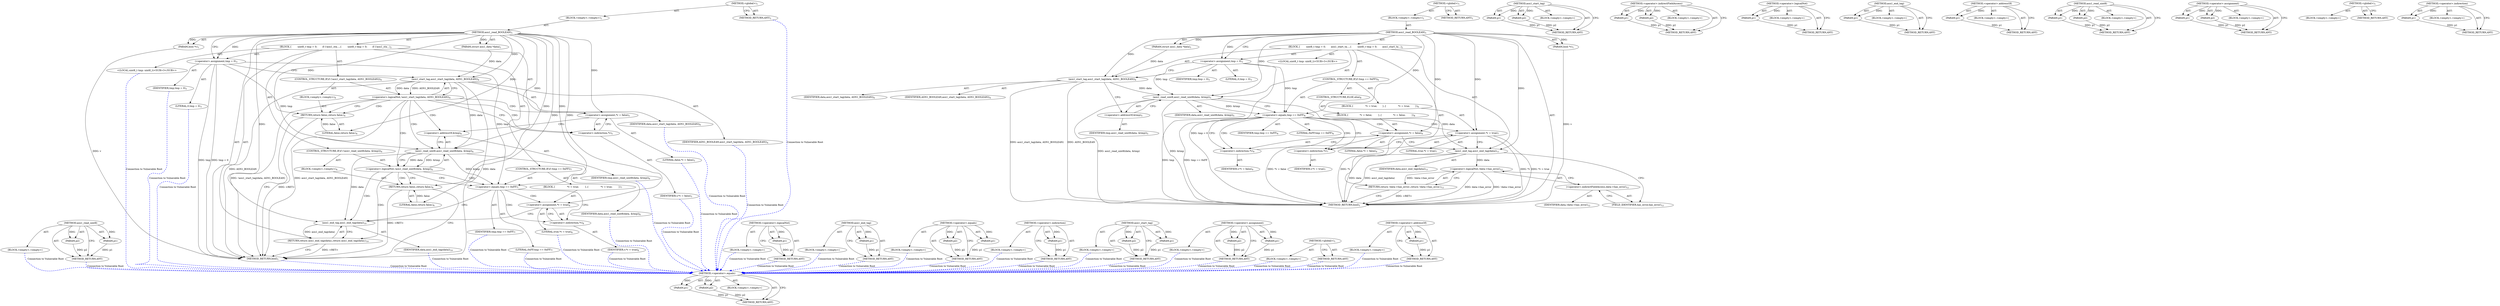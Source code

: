 digraph "&lt;operator&gt;.addressOf" {
vulnerable_89 [label=<(METHOD,&lt;operator&gt;.equals)>];
vulnerable_90 [label=<(PARAM,p1)>];
vulnerable_91 [label=<(PARAM,p2)>];
vulnerable_92 [label=<(BLOCK,&lt;empty&gt;,&lt;empty&gt;)>];
vulnerable_93 [label=<(METHOD_RETURN,ANY)>];
vulnerable_6 [label=<(METHOD,&lt;global&gt;)<SUB>1</SUB>>];
vulnerable_7 [label=<(BLOCK,&lt;empty&gt;,&lt;empty&gt;)<SUB>1</SUB>>];
vulnerable_8 [label=<(METHOD,asn1_read_BOOLEAN)<SUB>1</SUB>>];
vulnerable_9 [label=<(PARAM,struct asn1_data *data)<SUB>1</SUB>>];
vulnerable_10 [label=<(PARAM,bool *v)<SUB>1</SUB>>];
vulnerable_11 [label=<(BLOCK,{
        uint8_t tmp = 0;
       asn1_start_ta...,{
        uint8_t tmp = 0;
       asn1_start_ta...)<SUB>2</SUB>>];
vulnerable_12 [label="<(LOCAL,uint8_t tmp: uint8_t)<SUB>3</SUB>>"];
vulnerable_13 [label=<(&lt;operator&gt;.assignment,tmp = 0)<SUB>3</SUB>>];
vulnerable_14 [label=<(IDENTIFIER,tmp,tmp = 0)<SUB>3</SUB>>];
vulnerable_15 [label=<(LITERAL,0,tmp = 0)<SUB>3</SUB>>];
vulnerable_16 [label=<(asn1_start_tag,asn1_start_tag(data, ASN1_BOOLEAN))<SUB>4</SUB>>];
vulnerable_17 [label=<(IDENTIFIER,data,asn1_start_tag(data, ASN1_BOOLEAN))<SUB>4</SUB>>];
vulnerable_18 [label=<(IDENTIFIER,ASN1_BOOLEAN,asn1_start_tag(data, ASN1_BOOLEAN))<SUB>4</SUB>>];
vulnerable_19 [label=<(asn1_read_uint8,asn1_read_uint8(data, &amp;tmp))<SUB>5</SUB>>];
vulnerable_20 [label=<(IDENTIFIER,data,asn1_read_uint8(data, &amp;tmp))<SUB>5</SUB>>];
vulnerable_21 [label=<(&lt;operator&gt;.addressOf,&amp;tmp)<SUB>5</SUB>>];
vulnerable_22 [label=<(IDENTIFIER,tmp,asn1_read_uint8(data, &amp;tmp))<SUB>5</SUB>>];
vulnerable_23 [label=<(CONTROL_STRUCTURE,IF,if (tmp == 0xFF))<SUB>6</SUB>>];
vulnerable_24 [label=<(&lt;operator&gt;.equals,tmp == 0xFF)<SUB>6</SUB>>];
vulnerable_25 [label=<(IDENTIFIER,tmp,tmp == 0xFF)<SUB>6</SUB>>];
vulnerable_26 [label=<(LITERAL,0xFF,tmp == 0xFF)<SUB>6</SUB>>];
vulnerable_27 [label=<(BLOCK,{
                *v = true;
       },{
                *v = true;
       })<SUB>6</SUB>>];
vulnerable_28 [label=<(&lt;operator&gt;.assignment,*v = true)<SUB>7</SUB>>];
vulnerable_29 [label=<(&lt;operator&gt;.indirection,*v)<SUB>7</SUB>>];
vulnerable_30 [label=<(IDENTIFIER,v,*v = true)<SUB>7</SUB>>];
vulnerable_31 [label=<(LITERAL,true,*v = true)<SUB>7</SUB>>];
vulnerable_32 [label=<(CONTROL_STRUCTURE,ELSE,else)<SUB>8</SUB>>];
vulnerable_33 [label=<(BLOCK,{
               *v = false;
        },{
               *v = false;
        })<SUB>8</SUB>>];
vulnerable_34 [label=<(&lt;operator&gt;.assignment,*v = false)<SUB>9</SUB>>];
vulnerable_35 [label=<(&lt;operator&gt;.indirection,*v)<SUB>9</SUB>>];
vulnerable_36 [label=<(IDENTIFIER,v,*v = false)<SUB>9</SUB>>];
vulnerable_37 [label=<(LITERAL,false,*v = false)<SUB>9</SUB>>];
vulnerable_38 [label=<(asn1_end_tag,asn1_end_tag(data))<SUB>11</SUB>>];
vulnerable_39 [label=<(IDENTIFIER,data,asn1_end_tag(data))<SUB>11</SUB>>];
vulnerable_40 [label=<(RETURN,return !data-&gt;has_error;,return !data-&gt;has_error;)<SUB>12</SUB>>];
vulnerable_41 [label=<(&lt;operator&gt;.logicalNot,!data-&gt;has_error)<SUB>12</SUB>>];
vulnerable_42 [label=<(&lt;operator&gt;.indirectFieldAccess,data-&gt;has_error)<SUB>12</SUB>>];
vulnerable_43 [label=<(IDENTIFIER,data,!data-&gt;has_error)<SUB>12</SUB>>];
vulnerable_44 [label=<(FIELD_IDENTIFIER,has_error,has_error)<SUB>12</SUB>>];
vulnerable_45 [label=<(METHOD_RETURN,bool)<SUB>1</SUB>>];
vulnerable_47 [label=<(METHOD_RETURN,ANY)<SUB>1</SUB>>];
vulnerable_75 [label=<(METHOD,asn1_start_tag)>];
vulnerable_76 [label=<(PARAM,p1)>];
vulnerable_77 [label=<(PARAM,p2)>];
vulnerable_78 [label=<(BLOCK,&lt;empty&gt;,&lt;empty&gt;)>];
vulnerable_79 [label=<(METHOD_RETURN,ANY)>];
vulnerable_106 [label=<(METHOD,&lt;operator&gt;.indirectFieldAccess)>];
vulnerable_107 [label=<(PARAM,p1)>];
vulnerable_108 [label=<(PARAM,p2)>];
vulnerable_109 [label=<(BLOCK,&lt;empty&gt;,&lt;empty&gt;)>];
vulnerable_110 [label=<(METHOD_RETURN,ANY)>];
vulnerable_102 [label=<(METHOD,&lt;operator&gt;.logicalNot)>];
vulnerable_103 [label=<(PARAM,p1)>];
vulnerable_104 [label=<(BLOCK,&lt;empty&gt;,&lt;empty&gt;)>];
vulnerable_105 [label=<(METHOD_RETURN,ANY)>];
vulnerable_98 [label=<(METHOD,asn1_end_tag)>];
vulnerable_99 [label=<(PARAM,p1)>];
vulnerable_100 [label=<(BLOCK,&lt;empty&gt;,&lt;empty&gt;)>];
vulnerable_101 [label=<(METHOD_RETURN,ANY)>];
vulnerable_85 [label=<(METHOD,&lt;operator&gt;.addressOf)>];
vulnerable_86 [label=<(PARAM,p1)>];
vulnerable_87 [label=<(BLOCK,&lt;empty&gt;,&lt;empty&gt;)>];
vulnerable_88 [label=<(METHOD_RETURN,ANY)>];
vulnerable_80 [label=<(METHOD,asn1_read_uint8)>];
vulnerable_81 [label=<(PARAM,p1)>];
vulnerable_82 [label=<(PARAM,p2)>];
vulnerable_83 [label=<(BLOCK,&lt;empty&gt;,&lt;empty&gt;)>];
vulnerable_84 [label=<(METHOD_RETURN,ANY)>];
vulnerable_70 [label=<(METHOD,&lt;operator&gt;.assignment)>];
vulnerable_71 [label=<(PARAM,p1)>];
vulnerable_72 [label=<(PARAM,p2)>];
vulnerable_73 [label=<(BLOCK,&lt;empty&gt;,&lt;empty&gt;)>];
vulnerable_74 [label=<(METHOD_RETURN,ANY)>];
vulnerable_64 [label=<(METHOD,&lt;global&gt;)<SUB>1</SUB>>];
vulnerable_65 [label=<(BLOCK,&lt;empty&gt;,&lt;empty&gt;)>];
vulnerable_66 [label=<(METHOD_RETURN,ANY)>];
vulnerable_94 [label=<(METHOD,&lt;operator&gt;.indirection)>];
vulnerable_95 [label=<(PARAM,p1)>];
vulnerable_96 [label=<(BLOCK,&lt;empty&gt;,&lt;empty&gt;)>];
vulnerable_97 [label=<(METHOD_RETURN,ANY)>];
fixed_92 [label=<(METHOD,asn1_read_uint8)>];
fixed_93 [label=<(PARAM,p1)>];
fixed_94 [label=<(PARAM,p2)>];
fixed_95 [label=<(BLOCK,&lt;empty&gt;,&lt;empty&gt;)>];
fixed_96 [label=<(METHOD_RETURN,ANY)>];
fixed_6 [label=<(METHOD,&lt;global&gt;)<SUB>1</SUB>>];
fixed_7 [label=<(BLOCK,&lt;empty&gt;,&lt;empty&gt;)<SUB>1</SUB>>];
fixed_8 [label=<(METHOD,asn1_read_BOOLEAN)<SUB>1</SUB>>];
fixed_9 [label=<(PARAM,struct asn1_data *data)<SUB>1</SUB>>];
fixed_10 [label=<(PARAM,bool *v)<SUB>1</SUB>>];
fixed_11 [label=<(BLOCK,{
        uint8_t tmp = 0;
       if (!asn1_sta...,{
        uint8_t tmp = 0;
       if (!asn1_sta...)<SUB>2</SUB>>];
fixed_12 [label="<(LOCAL,uint8_t tmp: uint8_t)<SUB>3</SUB>>"];
fixed_13 [label=<(&lt;operator&gt;.assignment,tmp = 0)<SUB>3</SUB>>];
fixed_14 [label=<(IDENTIFIER,tmp,tmp = 0)<SUB>3</SUB>>];
fixed_15 [label=<(LITERAL,0,tmp = 0)<SUB>3</SUB>>];
fixed_16 [label=<(CONTROL_STRUCTURE,IF,if (!asn1_start_tag(data, ASN1_BOOLEAN)))<SUB>4</SUB>>];
fixed_17 [label=<(&lt;operator&gt;.logicalNot,!asn1_start_tag(data, ASN1_BOOLEAN))<SUB>4</SUB>>];
fixed_18 [label=<(asn1_start_tag,asn1_start_tag(data, ASN1_BOOLEAN))<SUB>4</SUB>>];
fixed_19 [label=<(IDENTIFIER,data,asn1_start_tag(data, ASN1_BOOLEAN))<SUB>4</SUB>>];
fixed_20 [label=<(IDENTIFIER,ASN1_BOOLEAN,asn1_start_tag(data, ASN1_BOOLEAN))<SUB>4</SUB>>];
fixed_21 [label=<(BLOCK,&lt;empty&gt;,&lt;empty&gt;)<SUB>4</SUB>>];
fixed_22 [label=<(RETURN,return false;,return false;)<SUB>4</SUB>>];
fixed_23 [label=<(LITERAL,false,return false;)<SUB>4</SUB>>];
fixed_24 [label=<(&lt;operator&gt;.assignment,*v = false)<SUB>5</SUB>>];
fixed_25 [label=<(&lt;operator&gt;.indirection,*v)<SUB>5</SUB>>];
fixed_26 [label=<(IDENTIFIER,v,*v = false)<SUB>5</SUB>>];
fixed_27 [label=<(LITERAL,false,*v = false)<SUB>5</SUB>>];
fixed_28 [label=<(CONTROL_STRUCTURE,IF,if (!asn1_read_uint8(data, &amp;tmp)))<SUB>6</SUB>>];
fixed_29 [label=<(&lt;operator&gt;.logicalNot,!asn1_read_uint8(data, &amp;tmp))<SUB>6</SUB>>];
fixed_30 [label=<(asn1_read_uint8,asn1_read_uint8(data, &amp;tmp))<SUB>6</SUB>>];
fixed_31 [label=<(IDENTIFIER,data,asn1_read_uint8(data, &amp;tmp))<SUB>6</SUB>>];
fixed_32 [label=<(&lt;operator&gt;.addressOf,&amp;tmp)<SUB>6</SUB>>];
fixed_33 [label=<(IDENTIFIER,tmp,asn1_read_uint8(data, &amp;tmp))<SUB>6</SUB>>];
fixed_34 [label=<(BLOCK,&lt;empty&gt;,&lt;empty&gt;)<SUB>6</SUB>>];
fixed_35 [label=<(RETURN,return false;,return false;)<SUB>6</SUB>>];
fixed_36 [label=<(LITERAL,false,return false;)<SUB>6</SUB>>];
fixed_37 [label=<(CONTROL_STRUCTURE,IF,if (tmp == 0xFF))<SUB>7</SUB>>];
fixed_38 [label=<(&lt;operator&gt;.equals,tmp == 0xFF)<SUB>7</SUB>>];
fixed_39 [label=<(IDENTIFIER,tmp,tmp == 0xFF)<SUB>7</SUB>>];
fixed_40 [label=<(LITERAL,0xFF,tmp == 0xFF)<SUB>7</SUB>>];
fixed_41 [label=<(BLOCK,{
                *v = true;
        },{
                *v = true;
        })<SUB>7</SUB>>];
fixed_42 [label=<(&lt;operator&gt;.assignment,*v = true)<SUB>8</SUB>>];
fixed_43 [label=<(&lt;operator&gt;.indirection,*v)<SUB>8</SUB>>];
fixed_44 [label=<(IDENTIFIER,v,*v = true)<SUB>8</SUB>>];
fixed_45 [label=<(LITERAL,true,*v = true)<SUB>8</SUB>>];
fixed_46 [label=<(RETURN,return asn1_end_tag(data);,return asn1_end_tag(data);)<SUB>10</SUB>>];
fixed_47 [label=<(asn1_end_tag,asn1_end_tag(data))<SUB>10</SUB>>];
fixed_48 [label=<(IDENTIFIER,data,asn1_end_tag(data))<SUB>10</SUB>>];
fixed_49 [label=<(METHOD_RETURN,bool)<SUB>1</SUB>>];
fixed_51 [label=<(METHOD_RETURN,ANY)<SUB>1</SUB>>];
fixed_79 [label=<(METHOD,&lt;operator&gt;.logicalNot)>];
fixed_80 [label=<(PARAM,p1)>];
fixed_81 [label=<(BLOCK,&lt;empty&gt;,&lt;empty&gt;)>];
fixed_82 [label=<(METHOD_RETURN,ANY)>];
fixed_106 [label=<(METHOD,asn1_end_tag)>];
fixed_107 [label=<(PARAM,p1)>];
fixed_108 [label=<(BLOCK,&lt;empty&gt;,&lt;empty&gt;)>];
fixed_109 [label=<(METHOD_RETURN,ANY)>];
fixed_101 [label=<(METHOD,&lt;operator&gt;.equals)>];
fixed_102 [label=<(PARAM,p1)>];
fixed_103 [label=<(PARAM,p2)>];
fixed_104 [label=<(BLOCK,&lt;empty&gt;,&lt;empty&gt;)>];
fixed_105 [label=<(METHOD_RETURN,ANY)>];
fixed_88 [label=<(METHOD,&lt;operator&gt;.indirection)>];
fixed_89 [label=<(PARAM,p1)>];
fixed_90 [label=<(BLOCK,&lt;empty&gt;,&lt;empty&gt;)>];
fixed_91 [label=<(METHOD_RETURN,ANY)>];
fixed_83 [label=<(METHOD,asn1_start_tag)>];
fixed_84 [label=<(PARAM,p1)>];
fixed_85 [label=<(PARAM,p2)>];
fixed_86 [label=<(BLOCK,&lt;empty&gt;,&lt;empty&gt;)>];
fixed_87 [label=<(METHOD_RETURN,ANY)>];
fixed_74 [label=<(METHOD,&lt;operator&gt;.assignment)>];
fixed_75 [label=<(PARAM,p1)>];
fixed_76 [label=<(PARAM,p2)>];
fixed_77 [label=<(BLOCK,&lt;empty&gt;,&lt;empty&gt;)>];
fixed_78 [label=<(METHOD_RETURN,ANY)>];
fixed_68 [label=<(METHOD,&lt;global&gt;)<SUB>1</SUB>>];
fixed_69 [label=<(BLOCK,&lt;empty&gt;,&lt;empty&gt;)>];
fixed_70 [label=<(METHOD_RETURN,ANY)>];
fixed_97 [label=<(METHOD,&lt;operator&gt;.addressOf)>];
fixed_98 [label=<(PARAM,p1)>];
fixed_99 [label=<(BLOCK,&lt;empty&gt;,&lt;empty&gt;)>];
fixed_100 [label=<(METHOD_RETURN,ANY)>];
vulnerable_89 -> vulnerable_90  [key=0, label="AST: "];
vulnerable_89 -> vulnerable_90  [key=1, label="DDG: "];
vulnerable_89 -> vulnerable_92  [key=0, label="AST: "];
vulnerable_89 -> vulnerable_91  [key=0, label="AST: "];
vulnerable_89 -> vulnerable_91  [key=1, label="DDG: "];
vulnerable_89 -> vulnerable_93  [key=0, label="AST: "];
vulnerable_89 -> vulnerable_93  [key=1, label="CFG: "];
vulnerable_90 -> vulnerable_93  [key=0, label="DDG: p1"];
vulnerable_91 -> vulnerable_93  [key=0, label="DDG: p2"];
vulnerable_6 -> vulnerable_7  [key=0, label="AST: "];
vulnerable_6 -> vulnerable_47  [key=0, label="AST: "];
vulnerable_6 -> vulnerable_47  [key=1, label="CFG: "];
vulnerable_7 -> vulnerable_8  [key=0, label="AST: "];
vulnerable_8 -> vulnerable_9  [key=0, label="AST: "];
vulnerable_8 -> vulnerable_9  [key=1, label="DDG: "];
vulnerable_8 -> vulnerable_10  [key=0, label="AST: "];
vulnerable_8 -> vulnerable_10  [key=1, label="DDG: "];
vulnerable_8 -> vulnerable_11  [key=0, label="AST: "];
vulnerable_8 -> vulnerable_45  [key=0, label="AST: "];
vulnerable_8 -> vulnerable_13  [key=0, label="CFG: "];
vulnerable_8 -> vulnerable_13  [key=1, label="DDG: "];
vulnerable_8 -> vulnerable_16  [key=0, label="DDG: "];
vulnerable_8 -> vulnerable_19  [key=0, label="DDG: "];
vulnerable_8 -> vulnerable_38  [key=0, label="DDG: "];
vulnerable_8 -> vulnerable_24  [key=0, label="DDG: "];
vulnerable_8 -> vulnerable_28  [key=0, label="DDG: "];
vulnerable_8 -> vulnerable_34  [key=0, label="DDG: "];
vulnerable_9 -> vulnerable_16  [key=0, label="DDG: data"];
vulnerable_10 -> vulnerable_45  [key=0, label="DDG: v"];
vulnerable_11 -> vulnerable_12  [key=0, label="AST: "];
vulnerable_11 -> vulnerable_13  [key=0, label="AST: "];
vulnerable_11 -> vulnerable_16  [key=0, label="AST: "];
vulnerable_11 -> vulnerable_19  [key=0, label="AST: "];
vulnerable_11 -> vulnerable_23  [key=0, label="AST: "];
vulnerable_11 -> vulnerable_38  [key=0, label="AST: "];
vulnerable_11 -> vulnerable_40  [key=0, label="AST: "];
vulnerable_13 -> vulnerable_14  [key=0, label="AST: "];
vulnerable_13 -> vulnerable_15  [key=0, label="AST: "];
vulnerable_13 -> vulnerable_16  [key=0, label="CFG: "];
vulnerable_13 -> vulnerable_45  [key=0, label="DDG: tmp = 0"];
vulnerable_13 -> vulnerable_19  [key=0, label="DDG: tmp"];
vulnerable_13 -> vulnerable_24  [key=0, label="DDG: tmp"];
vulnerable_16 -> vulnerable_17  [key=0, label="AST: "];
vulnerable_16 -> vulnerable_18  [key=0, label="AST: "];
vulnerable_16 -> vulnerable_21  [key=0, label="CFG: "];
vulnerable_16 -> vulnerable_45  [key=0, label="DDG: asn1_start_tag(data, ASN1_BOOLEAN)"];
vulnerable_16 -> vulnerable_45  [key=1, label="DDG: ASN1_BOOLEAN"];
vulnerable_16 -> vulnerable_19  [key=0, label="DDG: data"];
vulnerable_19 -> vulnerable_20  [key=0, label="AST: "];
vulnerable_19 -> vulnerable_21  [key=0, label="AST: "];
vulnerable_19 -> vulnerable_24  [key=0, label="CFG: "];
vulnerable_19 -> vulnerable_24  [key=1, label="DDG: &amp;tmp"];
vulnerable_19 -> vulnerable_45  [key=0, label="DDG: &amp;tmp"];
vulnerable_19 -> vulnerable_45  [key=1, label="DDG: asn1_read_uint8(data, &amp;tmp)"];
vulnerable_19 -> vulnerable_38  [key=0, label="DDG: data"];
vulnerable_21 -> vulnerable_22  [key=0, label="AST: "];
vulnerable_21 -> vulnerable_19  [key=0, label="CFG: "];
vulnerable_23 -> vulnerable_24  [key=0, label="AST: "];
vulnerable_23 -> vulnerable_27  [key=0, label="AST: "];
vulnerable_23 -> vulnerable_32  [key=0, label="AST: "];
vulnerable_24 -> vulnerable_25  [key=0, label="AST: "];
vulnerable_24 -> vulnerable_26  [key=0, label="AST: "];
vulnerable_24 -> vulnerable_29  [key=0, label="CFG: "];
vulnerable_24 -> vulnerable_29  [key=1, label="CDG: "];
vulnerable_24 -> vulnerable_35  [key=0, label="CFG: "];
vulnerable_24 -> vulnerable_35  [key=1, label="CDG: "];
vulnerable_24 -> vulnerable_45  [key=0, label="DDG: tmp"];
vulnerable_24 -> vulnerable_45  [key=1, label="DDG: tmp == 0xFF"];
vulnerable_24 -> vulnerable_34  [key=0, label="CDG: "];
vulnerable_24 -> vulnerable_28  [key=0, label="CDG: "];
vulnerable_27 -> vulnerable_28  [key=0, label="AST: "];
vulnerable_28 -> vulnerable_29  [key=0, label="AST: "];
vulnerable_28 -> vulnerable_31  [key=0, label="AST: "];
vulnerable_28 -> vulnerable_38  [key=0, label="CFG: "];
vulnerable_28 -> vulnerable_45  [key=0, label="DDG: *v"];
vulnerable_28 -> vulnerable_45  [key=1, label="DDG: *v = true"];
vulnerable_29 -> vulnerable_30  [key=0, label="AST: "];
vulnerable_29 -> vulnerable_28  [key=0, label="CFG: "];
vulnerable_32 -> vulnerable_33  [key=0, label="AST: "];
vulnerable_33 -> vulnerable_34  [key=0, label="AST: "];
vulnerable_34 -> vulnerable_35  [key=0, label="AST: "];
vulnerable_34 -> vulnerable_37  [key=0, label="AST: "];
vulnerable_34 -> vulnerable_38  [key=0, label="CFG: "];
vulnerable_34 -> vulnerable_45  [key=0, label="DDG: *v"];
vulnerable_34 -> vulnerable_45  [key=1, label="DDG: *v = false"];
vulnerable_35 -> vulnerable_36  [key=0, label="AST: "];
vulnerable_35 -> vulnerable_34  [key=0, label="CFG: "];
vulnerable_38 -> vulnerable_39  [key=0, label="AST: "];
vulnerable_38 -> vulnerable_44  [key=0, label="CFG: "];
vulnerable_38 -> vulnerable_45  [key=0, label="DDG: data"];
vulnerable_38 -> vulnerable_45  [key=1, label="DDG: asn1_end_tag(data)"];
vulnerable_38 -> vulnerable_41  [key=0, label="DDG: data"];
vulnerable_40 -> vulnerable_41  [key=0, label="AST: "];
vulnerable_40 -> vulnerable_45  [key=0, label="CFG: "];
vulnerable_40 -> vulnerable_45  [key=1, label="DDG: &lt;RET&gt;"];
vulnerable_41 -> vulnerable_42  [key=0, label="AST: "];
vulnerable_41 -> vulnerable_40  [key=0, label="CFG: "];
vulnerable_41 -> vulnerable_40  [key=1, label="DDG: !data-&gt;has_error"];
vulnerable_41 -> vulnerable_45  [key=0, label="DDG: data-&gt;has_error"];
vulnerable_41 -> vulnerable_45  [key=1, label="DDG: !data-&gt;has_error"];
vulnerable_42 -> vulnerable_43  [key=0, label="AST: "];
vulnerable_42 -> vulnerable_44  [key=0, label="AST: "];
vulnerable_42 -> vulnerable_41  [key=0, label="CFG: "];
vulnerable_44 -> vulnerable_42  [key=0, label="CFG: "];
vulnerable_75 -> vulnerable_76  [key=0, label="AST: "];
vulnerable_75 -> vulnerable_76  [key=1, label="DDG: "];
vulnerable_75 -> vulnerable_78  [key=0, label="AST: "];
vulnerable_75 -> vulnerable_77  [key=0, label="AST: "];
vulnerable_75 -> vulnerable_77  [key=1, label="DDG: "];
vulnerable_75 -> vulnerable_79  [key=0, label="AST: "];
vulnerable_75 -> vulnerable_79  [key=1, label="CFG: "];
vulnerable_76 -> vulnerable_79  [key=0, label="DDG: p1"];
vulnerable_77 -> vulnerable_79  [key=0, label="DDG: p2"];
vulnerable_106 -> vulnerable_107  [key=0, label="AST: "];
vulnerable_106 -> vulnerable_107  [key=1, label="DDG: "];
vulnerable_106 -> vulnerable_109  [key=0, label="AST: "];
vulnerable_106 -> vulnerable_108  [key=0, label="AST: "];
vulnerable_106 -> vulnerable_108  [key=1, label="DDG: "];
vulnerable_106 -> vulnerable_110  [key=0, label="AST: "];
vulnerable_106 -> vulnerable_110  [key=1, label="CFG: "];
vulnerable_107 -> vulnerable_110  [key=0, label="DDG: p1"];
vulnerable_108 -> vulnerable_110  [key=0, label="DDG: p2"];
vulnerable_102 -> vulnerable_103  [key=0, label="AST: "];
vulnerable_102 -> vulnerable_103  [key=1, label="DDG: "];
vulnerable_102 -> vulnerable_104  [key=0, label="AST: "];
vulnerable_102 -> vulnerable_105  [key=0, label="AST: "];
vulnerable_102 -> vulnerable_105  [key=1, label="CFG: "];
vulnerable_103 -> vulnerable_105  [key=0, label="DDG: p1"];
vulnerable_98 -> vulnerable_99  [key=0, label="AST: "];
vulnerable_98 -> vulnerable_99  [key=1, label="DDG: "];
vulnerable_98 -> vulnerable_100  [key=0, label="AST: "];
vulnerable_98 -> vulnerable_101  [key=0, label="AST: "];
vulnerable_98 -> vulnerable_101  [key=1, label="CFG: "];
vulnerable_99 -> vulnerable_101  [key=0, label="DDG: p1"];
vulnerable_85 -> vulnerable_86  [key=0, label="AST: "];
vulnerable_85 -> vulnerable_86  [key=1, label="DDG: "];
vulnerable_85 -> vulnerable_87  [key=0, label="AST: "];
vulnerable_85 -> vulnerable_88  [key=0, label="AST: "];
vulnerable_85 -> vulnerable_88  [key=1, label="CFG: "];
vulnerable_86 -> vulnerable_88  [key=0, label="DDG: p1"];
vulnerable_80 -> vulnerable_81  [key=0, label="AST: "];
vulnerable_80 -> vulnerable_81  [key=1, label="DDG: "];
vulnerable_80 -> vulnerable_83  [key=0, label="AST: "];
vulnerable_80 -> vulnerable_82  [key=0, label="AST: "];
vulnerable_80 -> vulnerable_82  [key=1, label="DDG: "];
vulnerable_80 -> vulnerable_84  [key=0, label="AST: "];
vulnerable_80 -> vulnerable_84  [key=1, label="CFG: "];
vulnerable_81 -> vulnerable_84  [key=0, label="DDG: p1"];
vulnerable_82 -> vulnerable_84  [key=0, label="DDG: p2"];
vulnerable_70 -> vulnerable_71  [key=0, label="AST: "];
vulnerable_70 -> vulnerable_71  [key=1, label="DDG: "];
vulnerable_70 -> vulnerable_73  [key=0, label="AST: "];
vulnerable_70 -> vulnerable_72  [key=0, label="AST: "];
vulnerable_70 -> vulnerable_72  [key=1, label="DDG: "];
vulnerable_70 -> vulnerable_74  [key=0, label="AST: "];
vulnerable_70 -> vulnerable_74  [key=1, label="CFG: "];
vulnerable_71 -> vulnerable_74  [key=0, label="DDG: p1"];
vulnerable_72 -> vulnerable_74  [key=0, label="DDG: p2"];
vulnerable_64 -> vulnerable_65  [key=0, label="AST: "];
vulnerable_64 -> vulnerable_66  [key=0, label="AST: "];
vulnerable_64 -> vulnerable_66  [key=1, label="CFG: "];
vulnerable_94 -> vulnerable_95  [key=0, label="AST: "];
vulnerable_94 -> vulnerable_95  [key=1, label="DDG: "];
vulnerable_94 -> vulnerable_96  [key=0, label="AST: "];
vulnerable_94 -> vulnerable_97  [key=0, label="AST: "];
vulnerable_94 -> vulnerable_97  [key=1, label="CFG: "];
vulnerable_95 -> vulnerable_97  [key=0, label="DDG: p1"];
fixed_92 -> fixed_93  [key=0, label="AST: "];
fixed_92 -> fixed_93  [key=1, label="DDG: "];
fixed_92 -> fixed_95  [key=0, label="AST: "];
fixed_92 -> fixed_94  [key=0, label="AST: "];
fixed_92 -> fixed_94  [key=1, label="DDG: "];
fixed_92 -> fixed_96  [key=0, label="AST: "];
fixed_92 -> fixed_96  [key=1, label="CFG: "];
fixed_93 -> fixed_96  [key=0, label="DDG: p1"];
fixed_94 -> fixed_96  [key=0, label="DDG: p2"];
fixed_95 -> vulnerable_89  [color=blue, key=0, label="Connection to Vulnerable Root", penwidth="2.0", style=dashed];
fixed_96 -> vulnerable_89  [color=blue, key=0, label="Connection to Vulnerable Root", penwidth="2.0", style=dashed];
fixed_6 -> fixed_7  [key=0, label="AST: "];
fixed_6 -> fixed_51  [key=0, label="AST: "];
fixed_6 -> fixed_51  [key=1, label="CFG: "];
fixed_7 -> fixed_8  [key=0, label="AST: "];
fixed_8 -> fixed_9  [key=0, label="AST: "];
fixed_8 -> fixed_9  [key=1, label="DDG: "];
fixed_8 -> fixed_10  [key=0, label="AST: "];
fixed_8 -> fixed_10  [key=1, label="DDG: "];
fixed_8 -> fixed_11  [key=0, label="AST: "];
fixed_8 -> fixed_49  [key=0, label="AST: "];
fixed_8 -> fixed_13  [key=0, label="CFG: "];
fixed_8 -> fixed_13  [key=1, label="DDG: "];
fixed_8 -> fixed_24  [key=0, label="DDG: "];
fixed_8 -> fixed_22  [key=0, label="DDG: "];
fixed_8 -> fixed_35  [key=0, label="DDG: "];
fixed_8 -> fixed_38  [key=0, label="DDG: "];
fixed_8 -> fixed_42  [key=0, label="DDG: "];
fixed_8 -> fixed_47  [key=0, label="DDG: "];
fixed_8 -> fixed_18  [key=0, label="DDG: "];
fixed_8 -> fixed_23  [key=0, label="DDG: "];
fixed_8 -> fixed_30  [key=0, label="DDG: "];
fixed_8 -> fixed_36  [key=0, label="DDG: "];
fixed_9 -> fixed_18  [key=0, label="DDG: data"];
fixed_10 -> fixed_49  [key=0, label="DDG: v"];
fixed_11 -> fixed_12  [key=0, label="AST: "];
fixed_11 -> fixed_13  [key=0, label="AST: "];
fixed_11 -> fixed_16  [key=0, label="AST: "];
fixed_11 -> fixed_24  [key=0, label="AST: "];
fixed_11 -> fixed_28  [key=0, label="AST: "];
fixed_11 -> fixed_37  [key=0, label="AST: "];
fixed_11 -> fixed_46  [key=0, label="AST: "];
fixed_12 -> vulnerable_89  [color=blue, key=0, label="Connection to Vulnerable Root", penwidth="2.0", style=dashed];
fixed_13 -> fixed_14  [key=0, label="AST: "];
fixed_13 -> fixed_15  [key=0, label="AST: "];
fixed_13 -> fixed_18  [key=0, label="CFG: "];
fixed_13 -> fixed_49  [key=0, label="DDG: tmp"];
fixed_13 -> fixed_49  [key=1, label="DDG: tmp = 0"];
fixed_13 -> fixed_38  [key=0, label="DDG: tmp"];
fixed_13 -> fixed_30  [key=0, label="DDG: tmp"];
fixed_14 -> vulnerable_89  [color=blue, key=0, label="Connection to Vulnerable Root", penwidth="2.0", style=dashed];
fixed_15 -> vulnerable_89  [color=blue, key=0, label="Connection to Vulnerable Root", penwidth="2.0", style=dashed];
fixed_16 -> fixed_17  [key=0, label="AST: "];
fixed_16 -> fixed_21  [key=0, label="AST: "];
fixed_17 -> fixed_18  [key=0, label="AST: "];
fixed_17 -> fixed_22  [key=0, label="CFG: "];
fixed_17 -> fixed_22  [key=1, label="CDG: "];
fixed_17 -> fixed_25  [key=0, label="CFG: "];
fixed_17 -> fixed_25  [key=1, label="CDG: "];
fixed_17 -> fixed_49  [key=0, label="DDG: asn1_start_tag(data, ASN1_BOOLEAN)"];
fixed_17 -> fixed_49  [key=1, label="DDG: !asn1_start_tag(data, ASN1_BOOLEAN)"];
fixed_17 -> fixed_24  [key=0, label="CDG: "];
fixed_17 -> fixed_30  [key=0, label="CDG: "];
fixed_17 -> fixed_29  [key=0, label="CDG: "];
fixed_17 -> fixed_32  [key=0, label="CDG: "];
fixed_18 -> fixed_19  [key=0, label="AST: "];
fixed_18 -> fixed_20  [key=0, label="AST: "];
fixed_18 -> fixed_17  [key=0, label="CFG: "];
fixed_18 -> fixed_17  [key=1, label="DDG: data"];
fixed_18 -> fixed_17  [key=2, label="DDG: ASN1_BOOLEAN"];
fixed_18 -> fixed_49  [key=0, label="DDG: data"];
fixed_18 -> fixed_49  [key=1, label="DDG: ASN1_BOOLEAN"];
fixed_18 -> fixed_30  [key=0, label="DDG: data"];
fixed_19 -> vulnerable_89  [color=blue, key=0, label="Connection to Vulnerable Root", penwidth="2.0", style=dashed];
fixed_20 -> vulnerable_89  [color=blue, key=0, label="Connection to Vulnerable Root", penwidth="2.0", style=dashed];
fixed_21 -> fixed_22  [key=0, label="AST: "];
fixed_22 -> fixed_23  [key=0, label="AST: "];
fixed_22 -> fixed_49  [key=0, label="CFG: "];
fixed_22 -> fixed_49  [key=1, label="DDG: &lt;RET&gt;"];
fixed_23 -> fixed_22  [key=0, label="DDG: false"];
fixed_24 -> fixed_25  [key=0, label="AST: "];
fixed_24 -> fixed_27  [key=0, label="AST: "];
fixed_24 -> fixed_32  [key=0, label="CFG: "];
fixed_25 -> fixed_26  [key=0, label="AST: "];
fixed_25 -> fixed_24  [key=0, label="CFG: "];
fixed_26 -> vulnerable_89  [color=blue, key=0, label="Connection to Vulnerable Root", penwidth="2.0", style=dashed];
fixed_27 -> vulnerable_89  [color=blue, key=0, label="Connection to Vulnerable Root", penwidth="2.0", style=dashed];
fixed_28 -> fixed_29  [key=0, label="AST: "];
fixed_28 -> fixed_34  [key=0, label="AST: "];
fixed_29 -> fixed_30  [key=0, label="AST: "];
fixed_29 -> fixed_35  [key=0, label="CFG: "];
fixed_29 -> fixed_35  [key=1, label="CDG: "];
fixed_29 -> fixed_38  [key=0, label="CFG: "];
fixed_29 -> fixed_38  [key=1, label="CDG: "];
fixed_29 -> fixed_47  [key=0, label="CDG: "];
fixed_29 -> fixed_46  [key=0, label="CDG: "];
fixed_30 -> fixed_31  [key=0, label="AST: "];
fixed_30 -> fixed_32  [key=0, label="AST: "];
fixed_30 -> fixed_29  [key=0, label="CFG: "];
fixed_30 -> fixed_29  [key=1, label="DDG: data"];
fixed_30 -> fixed_29  [key=2, label="DDG: &amp;tmp"];
fixed_30 -> fixed_38  [key=0, label="DDG: &amp;tmp"];
fixed_30 -> fixed_47  [key=0, label="DDG: data"];
fixed_31 -> vulnerable_89  [color=blue, key=0, label="Connection to Vulnerable Root", penwidth="2.0", style=dashed];
fixed_32 -> fixed_33  [key=0, label="AST: "];
fixed_32 -> fixed_30  [key=0, label="CFG: "];
fixed_33 -> vulnerable_89  [color=blue, key=0, label="Connection to Vulnerable Root", penwidth="2.0", style=dashed];
fixed_34 -> fixed_35  [key=0, label="AST: "];
fixed_35 -> fixed_36  [key=0, label="AST: "];
fixed_35 -> fixed_49  [key=0, label="CFG: "];
fixed_35 -> fixed_49  [key=1, label="DDG: &lt;RET&gt;"];
fixed_36 -> fixed_35  [key=0, label="DDG: false"];
fixed_37 -> fixed_38  [key=0, label="AST: "];
fixed_37 -> fixed_41  [key=0, label="AST: "];
fixed_38 -> fixed_39  [key=0, label="AST: "];
fixed_38 -> fixed_40  [key=0, label="AST: "];
fixed_38 -> fixed_43  [key=0, label="CFG: "];
fixed_38 -> fixed_43  [key=1, label="CDG: "];
fixed_38 -> fixed_47  [key=0, label="CFG: "];
fixed_38 -> fixed_42  [key=0, label="CDG: "];
fixed_39 -> vulnerable_89  [color=blue, key=0, label="Connection to Vulnerable Root", penwidth="2.0", style=dashed];
fixed_40 -> vulnerable_89  [color=blue, key=0, label="Connection to Vulnerable Root", penwidth="2.0", style=dashed];
fixed_41 -> fixed_42  [key=0, label="AST: "];
fixed_42 -> fixed_43  [key=0, label="AST: "];
fixed_42 -> fixed_45  [key=0, label="AST: "];
fixed_42 -> fixed_47  [key=0, label="CFG: "];
fixed_43 -> fixed_44  [key=0, label="AST: "];
fixed_43 -> fixed_42  [key=0, label="CFG: "];
fixed_44 -> vulnerable_89  [color=blue, key=0, label="Connection to Vulnerable Root", penwidth="2.0", style=dashed];
fixed_45 -> vulnerable_89  [color=blue, key=0, label="Connection to Vulnerable Root", penwidth="2.0", style=dashed];
fixed_46 -> fixed_47  [key=0, label="AST: "];
fixed_46 -> fixed_49  [key=0, label="CFG: "];
fixed_46 -> fixed_49  [key=1, label="DDG: &lt;RET&gt;"];
fixed_47 -> fixed_48  [key=0, label="AST: "];
fixed_47 -> fixed_46  [key=0, label="CFG: "];
fixed_47 -> fixed_46  [key=1, label="DDG: asn1_end_tag(data)"];
fixed_48 -> vulnerable_89  [color=blue, key=0, label="Connection to Vulnerable Root", penwidth="2.0", style=dashed];
fixed_49 -> vulnerable_89  [color=blue, key=0, label="Connection to Vulnerable Root", penwidth="2.0", style=dashed];
fixed_51 -> vulnerable_89  [color=blue, key=0, label="Connection to Vulnerable Root", penwidth="2.0", style=dashed];
fixed_79 -> fixed_80  [key=0, label="AST: "];
fixed_79 -> fixed_80  [key=1, label="DDG: "];
fixed_79 -> fixed_81  [key=0, label="AST: "];
fixed_79 -> fixed_82  [key=0, label="AST: "];
fixed_79 -> fixed_82  [key=1, label="CFG: "];
fixed_80 -> fixed_82  [key=0, label="DDG: p1"];
fixed_81 -> vulnerable_89  [color=blue, key=0, label="Connection to Vulnerable Root", penwidth="2.0", style=dashed];
fixed_82 -> vulnerable_89  [color=blue, key=0, label="Connection to Vulnerable Root", penwidth="2.0", style=dashed];
fixed_106 -> fixed_107  [key=0, label="AST: "];
fixed_106 -> fixed_107  [key=1, label="DDG: "];
fixed_106 -> fixed_108  [key=0, label="AST: "];
fixed_106 -> fixed_109  [key=0, label="AST: "];
fixed_106 -> fixed_109  [key=1, label="CFG: "];
fixed_107 -> fixed_109  [key=0, label="DDG: p1"];
fixed_108 -> vulnerable_89  [color=blue, key=0, label="Connection to Vulnerable Root", penwidth="2.0", style=dashed];
fixed_109 -> vulnerable_89  [color=blue, key=0, label="Connection to Vulnerable Root", penwidth="2.0", style=dashed];
fixed_101 -> fixed_102  [key=0, label="AST: "];
fixed_101 -> fixed_102  [key=1, label="DDG: "];
fixed_101 -> fixed_104  [key=0, label="AST: "];
fixed_101 -> fixed_103  [key=0, label="AST: "];
fixed_101 -> fixed_103  [key=1, label="DDG: "];
fixed_101 -> fixed_105  [key=0, label="AST: "];
fixed_101 -> fixed_105  [key=1, label="CFG: "];
fixed_102 -> fixed_105  [key=0, label="DDG: p1"];
fixed_103 -> fixed_105  [key=0, label="DDG: p2"];
fixed_104 -> vulnerable_89  [color=blue, key=0, label="Connection to Vulnerable Root", penwidth="2.0", style=dashed];
fixed_105 -> vulnerable_89  [color=blue, key=0, label="Connection to Vulnerable Root", penwidth="2.0", style=dashed];
fixed_88 -> fixed_89  [key=0, label="AST: "];
fixed_88 -> fixed_89  [key=1, label="DDG: "];
fixed_88 -> fixed_90  [key=0, label="AST: "];
fixed_88 -> fixed_91  [key=0, label="AST: "];
fixed_88 -> fixed_91  [key=1, label="CFG: "];
fixed_89 -> fixed_91  [key=0, label="DDG: p1"];
fixed_90 -> vulnerable_89  [color=blue, key=0, label="Connection to Vulnerable Root", penwidth="2.0", style=dashed];
fixed_91 -> vulnerable_89  [color=blue, key=0, label="Connection to Vulnerable Root", penwidth="2.0", style=dashed];
fixed_83 -> fixed_84  [key=0, label="AST: "];
fixed_83 -> fixed_84  [key=1, label="DDG: "];
fixed_83 -> fixed_86  [key=0, label="AST: "];
fixed_83 -> fixed_85  [key=0, label="AST: "];
fixed_83 -> fixed_85  [key=1, label="DDG: "];
fixed_83 -> fixed_87  [key=0, label="AST: "];
fixed_83 -> fixed_87  [key=1, label="CFG: "];
fixed_84 -> fixed_87  [key=0, label="DDG: p1"];
fixed_85 -> fixed_87  [key=0, label="DDG: p2"];
fixed_86 -> vulnerable_89  [color=blue, key=0, label="Connection to Vulnerable Root", penwidth="2.0", style=dashed];
fixed_87 -> vulnerable_89  [color=blue, key=0, label="Connection to Vulnerable Root", penwidth="2.0", style=dashed];
fixed_74 -> fixed_75  [key=0, label="AST: "];
fixed_74 -> fixed_75  [key=1, label="DDG: "];
fixed_74 -> fixed_77  [key=0, label="AST: "];
fixed_74 -> fixed_76  [key=0, label="AST: "];
fixed_74 -> fixed_76  [key=1, label="DDG: "];
fixed_74 -> fixed_78  [key=0, label="AST: "];
fixed_74 -> fixed_78  [key=1, label="CFG: "];
fixed_75 -> fixed_78  [key=0, label="DDG: p1"];
fixed_76 -> fixed_78  [key=0, label="DDG: p2"];
fixed_77 -> vulnerable_89  [color=blue, key=0, label="Connection to Vulnerable Root", penwidth="2.0", style=dashed];
fixed_78 -> vulnerable_89  [color=blue, key=0, label="Connection to Vulnerable Root", penwidth="2.0", style=dashed];
fixed_68 -> fixed_69  [key=0, label="AST: "];
fixed_68 -> fixed_70  [key=0, label="AST: "];
fixed_68 -> fixed_70  [key=1, label="CFG: "];
fixed_69 -> vulnerable_89  [color=blue, key=0, label="Connection to Vulnerable Root", penwidth="2.0", style=dashed];
fixed_70 -> vulnerable_89  [color=blue, key=0, label="Connection to Vulnerable Root", penwidth="2.0", style=dashed];
fixed_97 -> fixed_98  [key=0, label="AST: "];
fixed_97 -> fixed_98  [key=1, label="DDG: "];
fixed_97 -> fixed_99  [key=0, label="AST: "];
fixed_97 -> fixed_100  [key=0, label="AST: "];
fixed_97 -> fixed_100  [key=1, label="CFG: "];
fixed_98 -> fixed_100  [key=0, label="DDG: p1"];
fixed_99 -> vulnerable_89  [color=blue, key=0, label="Connection to Vulnerable Root", penwidth="2.0", style=dashed];
fixed_100 -> vulnerable_89  [color=blue, key=0, label="Connection to Vulnerable Root", penwidth="2.0", style=dashed];
}
